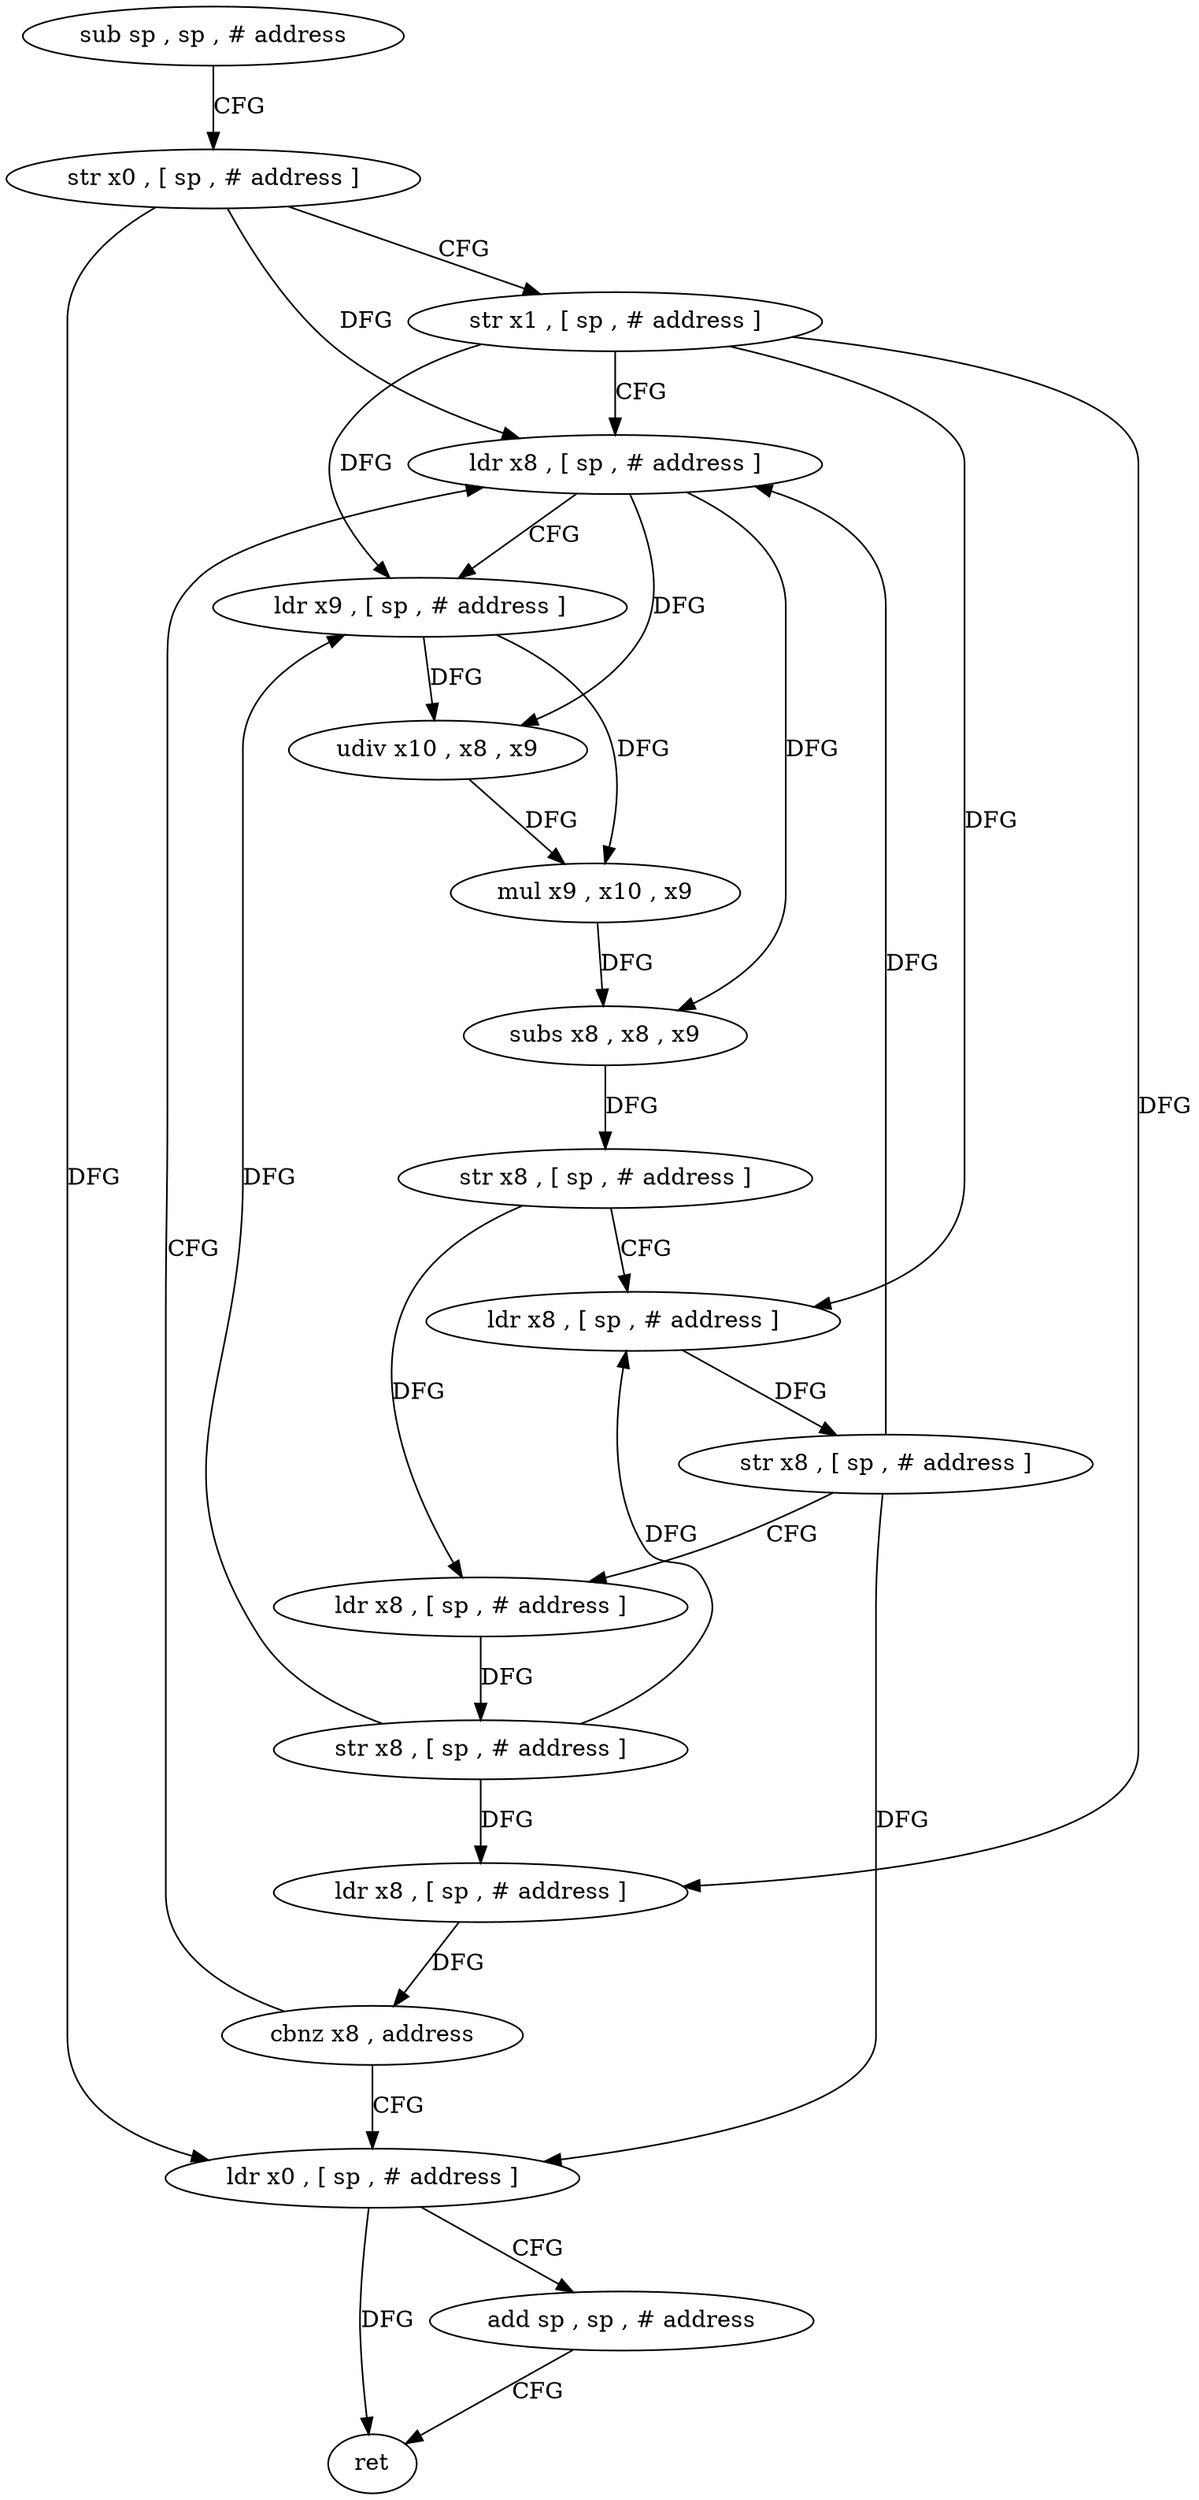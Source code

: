 digraph "func" {
"4219592" [label = "sub sp , sp , # address" ]
"4219596" [label = "str x0 , [ sp , # address ]" ]
"4219600" [label = "str x1 , [ sp , # address ]" ]
"4219604" [label = "ldr x8 , [ sp , # address ]" ]
"4219608" [label = "ldr x9 , [ sp , # address ]" ]
"4219612" [label = "udiv x10 , x8 , x9" ]
"4219616" [label = "mul x9 , x10 , x9" ]
"4219620" [label = "subs x8 , x8 , x9" ]
"4219624" [label = "str x8 , [ sp , # address ]" ]
"4219628" [label = "ldr x8 , [ sp , # address ]" ]
"4219632" [label = "str x8 , [ sp , # address ]" ]
"4219636" [label = "ldr x8 , [ sp , # address ]" ]
"4219640" [label = "str x8 , [ sp , # address ]" ]
"4219644" [label = "ldr x8 , [ sp , # address ]" ]
"4219648" [label = "cbnz x8 , address" ]
"4219652" [label = "ldr x0 , [ sp , # address ]" ]
"4219656" [label = "add sp , sp , # address" ]
"4219660" [label = "ret" ]
"4219592" -> "4219596" [ label = "CFG" ]
"4219596" -> "4219600" [ label = "CFG" ]
"4219596" -> "4219604" [ label = "DFG" ]
"4219596" -> "4219652" [ label = "DFG" ]
"4219600" -> "4219604" [ label = "CFG" ]
"4219600" -> "4219608" [ label = "DFG" ]
"4219600" -> "4219628" [ label = "DFG" ]
"4219600" -> "4219644" [ label = "DFG" ]
"4219604" -> "4219608" [ label = "CFG" ]
"4219604" -> "4219612" [ label = "DFG" ]
"4219604" -> "4219620" [ label = "DFG" ]
"4219608" -> "4219612" [ label = "DFG" ]
"4219608" -> "4219616" [ label = "DFG" ]
"4219612" -> "4219616" [ label = "DFG" ]
"4219616" -> "4219620" [ label = "DFG" ]
"4219620" -> "4219624" [ label = "DFG" ]
"4219624" -> "4219628" [ label = "CFG" ]
"4219624" -> "4219636" [ label = "DFG" ]
"4219628" -> "4219632" [ label = "DFG" ]
"4219632" -> "4219636" [ label = "CFG" ]
"4219632" -> "4219604" [ label = "DFG" ]
"4219632" -> "4219652" [ label = "DFG" ]
"4219636" -> "4219640" [ label = "DFG" ]
"4219640" -> "4219644" [ label = "DFG" ]
"4219640" -> "4219608" [ label = "DFG" ]
"4219640" -> "4219628" [ label = "DFG" ]
"4219644" -> "4219648" [ label = "DFG" ]
"4219648" -> "4219604" [ label = "CFG" ]
"4219648" -> "4219652" [ label = "CFG" ]
"4219652" -> "4219656" [ label = "CFG" ]
"4219652" -> "4219660" [ label = "DFG" ]
"4219656" -> "4219660" [ label = "CFG" ]
}
